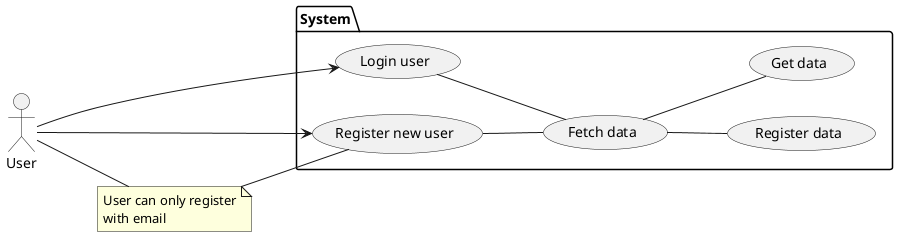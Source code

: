 @startuml
'https://plantuml.com/use-case-diagram
left to right direction


package System{
    (Register new user) as signup
    (Login user) as login

    (Fetch data) as fetch
    (Register data) as register
    (Get data) as consult
}

User -> (login)
User -> (signup)

(login) -- fetch
(signup) -- fetch

fetch -- register
fetch -- consult

note "User can only register\nwith email" as N1
(User) -- N1
N1 -- (signup)

@enduml